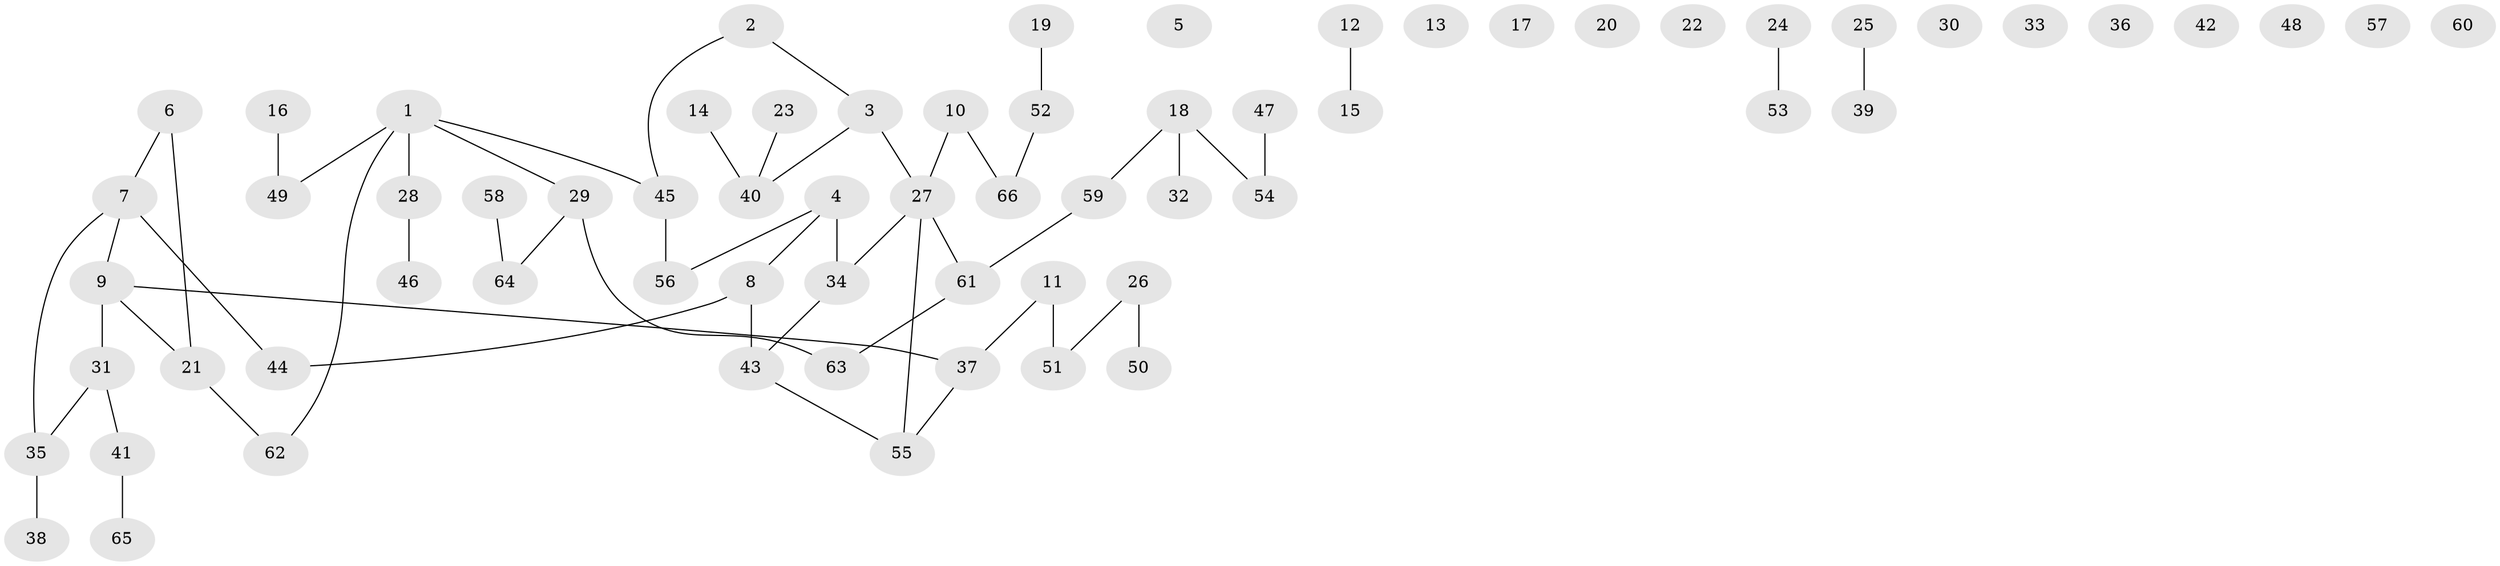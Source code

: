 // coarse degree distribution, {5: 0.023255813953488372, 3: 0.13953488372093023, 6: 0.023255813953488372, 4: 0.06976744186046512, 0: 0.3488372093023256, 2: 0.18604651162790697, 1: 0.20930232558139536}
// Generated by graph-tools (version 1.1) at 2025/41/03/06/25 10:41:25]
// undirected, 66 vertices, 58 edges
graph export_dot {
graph [start="1"]
  node [color=gray90,style=filled];
  1;
  2;
  3;
  4;
  5;
  6;
  7;
  8;
  9;
  10;
  11;
  12;
  13;
  14;
  15;
  16;
  17;
  18;
  19;
  20;
  21;
  22;
  23;
  24;
  25;
  26;
  27;
  28;
  29;
  30;
  31;
  32;
  33;
  34;
  35;
  36;
  37;
  38;
  39;
  40;
  41;
  42;
  43;
  44;
  45;
  46;
  47;
  48;
  49;
  50;
  51;
  52;
  53;
  54;
  55;
  56;
  57;
  58;
  59;
  60;
  61;
  62;
  63;
  64;
  65;
  66;
  1 -- 28;
  1 -- 29;
  1 -- 45;
  1 -- 49;
  1 -- 62;
  2 -- 3;
  2 -- 45;
  3 -- 27;
  3 -- 40;
  4 -- 8;
  4 -- 34;
  4 -- 56;
  6 -- 7;
  6 -- 21;
  7 -- 9;
  7 -- 35;
  7 -- 44;
  8 -- 43;
  8 -- 44;
  9 -- 21;
  9 -- 31;
  9 -- 37;
  10 -- 27;
  10 -- 66;
  11 -- 37;
  11 -- 51;
  12 -- 15;
  14 -- 40;
  16 -- 49;
  18 -- 32;
  18 -- 54;
  18 -- 59;
  19 -- 52;
  21 -- 62;
  23 -- 40;
  24 -- 53;
  25 -- 39;
  26 -- 50;
  26 -- 51;
  27 -- 34;
  27 -- 55;
  27 -- 61;
  28 -- 46;
  29 -- 63;
  29 -- 64;
  31 -- 35;
  31 -- 41;
  34 -- 43;
  35 -- 38;
  37 -- 55;
  41 -- 65;
  43 -- 55;
  45 -- 56;
  47 -- 54;
  52 -- 66;
  58 -- 64;
  59 -- 61;
  61 -- 63;
}
